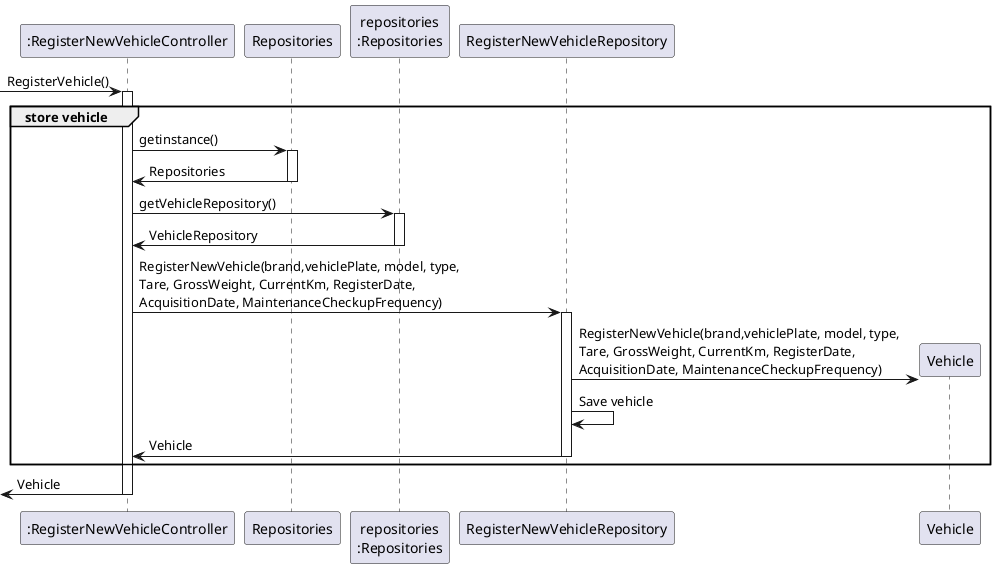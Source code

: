 @startuml



participant ":RegisterNewVehicleController" as RegisterNewVehicleController
participant "Repositories" as Repositories
participant "repositories\n:Repositories" as repRep
participant "RegisterNewVehicleRepository" as RegisterNewVehicleRepository
participant "Vehicle" as Vehicle


-> RegisterNewVehicleController : RegisterVehicle()
group store vehicle
activate RegisterNewVehicleController
RegisterNewVehicleController -> Repositories : getinstance()
activate Repositories
Repositories -> RegisterNewVehicleController : Repositories
deactivate Repositories
RegisterNewVehicleController -> repRep : getVehicleRepository()
activate repRep
repRep -> RegisterNewVehicleController : VehicleRepository
deactivate repRep
RegisterNewVehicleController -> RegisterNewVehicleRepository : RegisterNewVehicle(brand,vehiclePlate, model, type, \nTare, GrossWeight, CurrentKm, RegisterDate, \nAcquisitionDate, MaintenanceCheckupFrequency)
activate RegisterNewVehicleRepository
RegisterNewVehicleRepository -> Vehicle** : RegisterNewVehicle(brand,vehiclePlate, model, type, \nTare, GrossWeight, CurrentKm, RegisterDate, \nAcquisitionDate, MaintenanceCheckupFrequency)
RegisterNewVehicleRepository -> RegisterNewVehicleRepository : Save vehicle
RegisterNewVehicleRepository -> RegisterNewVehicleController : Vehicle
deactivate RegisterNewVehicleRepository
end
<- RegisterNewVehicleController  : Vehicle
deactivate RegisterNewVehicleController
@enduml